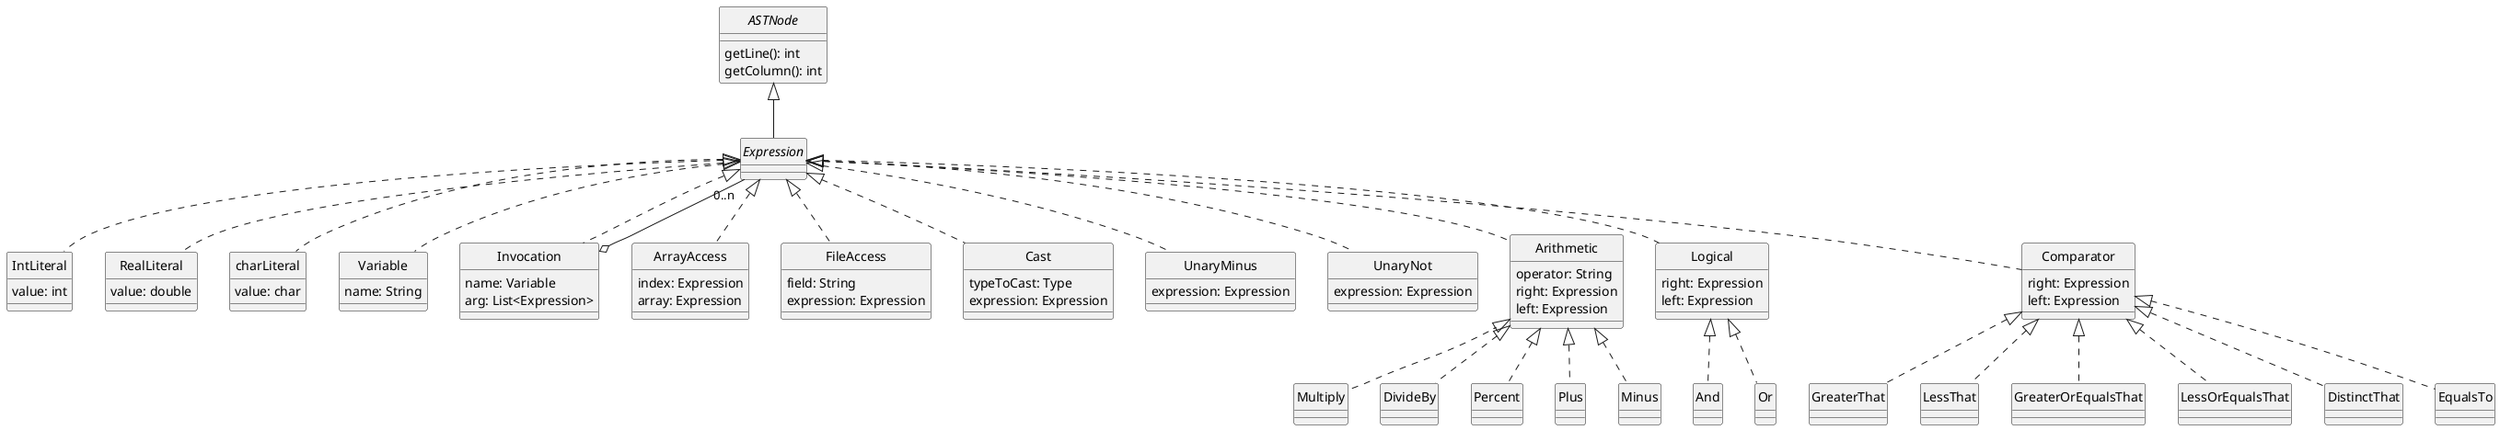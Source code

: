 @startuml Expressions
skinparam style strictuml
skinparam monochrome true


interface ASTNode {
    getLine(): int
    getColumn(): int
}

interface Expression

class IntLiteral {
    value: int
}

class RealLiteral {
    value: double
}

class charLiteral {
    value: char
}

class Variable {
    name: String
}

class Invocation {
    name: Variable
    arg: List<Expression>
}

class ArrayAccess {
    index: Expression
    array: Expression

}


class Multiply {
}

class DivideBy {}

class Percent{}

class Plus{}

class Minus{}

class GreaterThat{}

class LessThat{}

class GreaterOrEqualsThat{}

class LessOrEqualsThat{}

class DistinctThat{}

class EqualsTo{}

class FileAccess {
    field: String
    expression: Expression
}

class And

class Or

class Cast{
    typeToCast: Type
    expression: Expression
}

class UnaryMinus {
    expression: Expression
}

class UnaryNot {
    expression: Expression
}

class Arithmetic {
    operator: String
    right: Expression
    left: Expression
}
class Logical {

    right: Expression
    left: Expression

}

class Comparator {
    right: Expression
    left: Expression
}


Invocation o-- "0..n" Expression


Expression <|.. Invocation



ASTNode <|-- Expression
Expression <|.. IntLiteral
Expression <|.. RealLiteral
Expression <|.. charLiteral
Expression <|.. Variable
Expression <|.. Cast
Expression <|.. UnaryMinus
Expression <|.. UnaryNot

Expression <|.. FileAccess
Expression <|.. Arithmetic
Expression <|.. Logical

Expression <|.. Comparator

Expression <|.. ArrayAccess

Arithmetic <|.. Plus
Arithmetic <|.. Multiply
Arithmetic <|.. DivideBy
Arithmetic <|.. Percent
Arithmetic <|.. Minus


Logical <|.. And
Logical <|.. Or

Comparator <|.. GreaterThat
Comparator <|.. GreaterOrEqualsThat
Comparator <|.. LessOrEqualsThat
Comparator <|.. LessThat
Comparator <|.. EqualsTo
Comparator <|.. DistinctThat

@enduml
